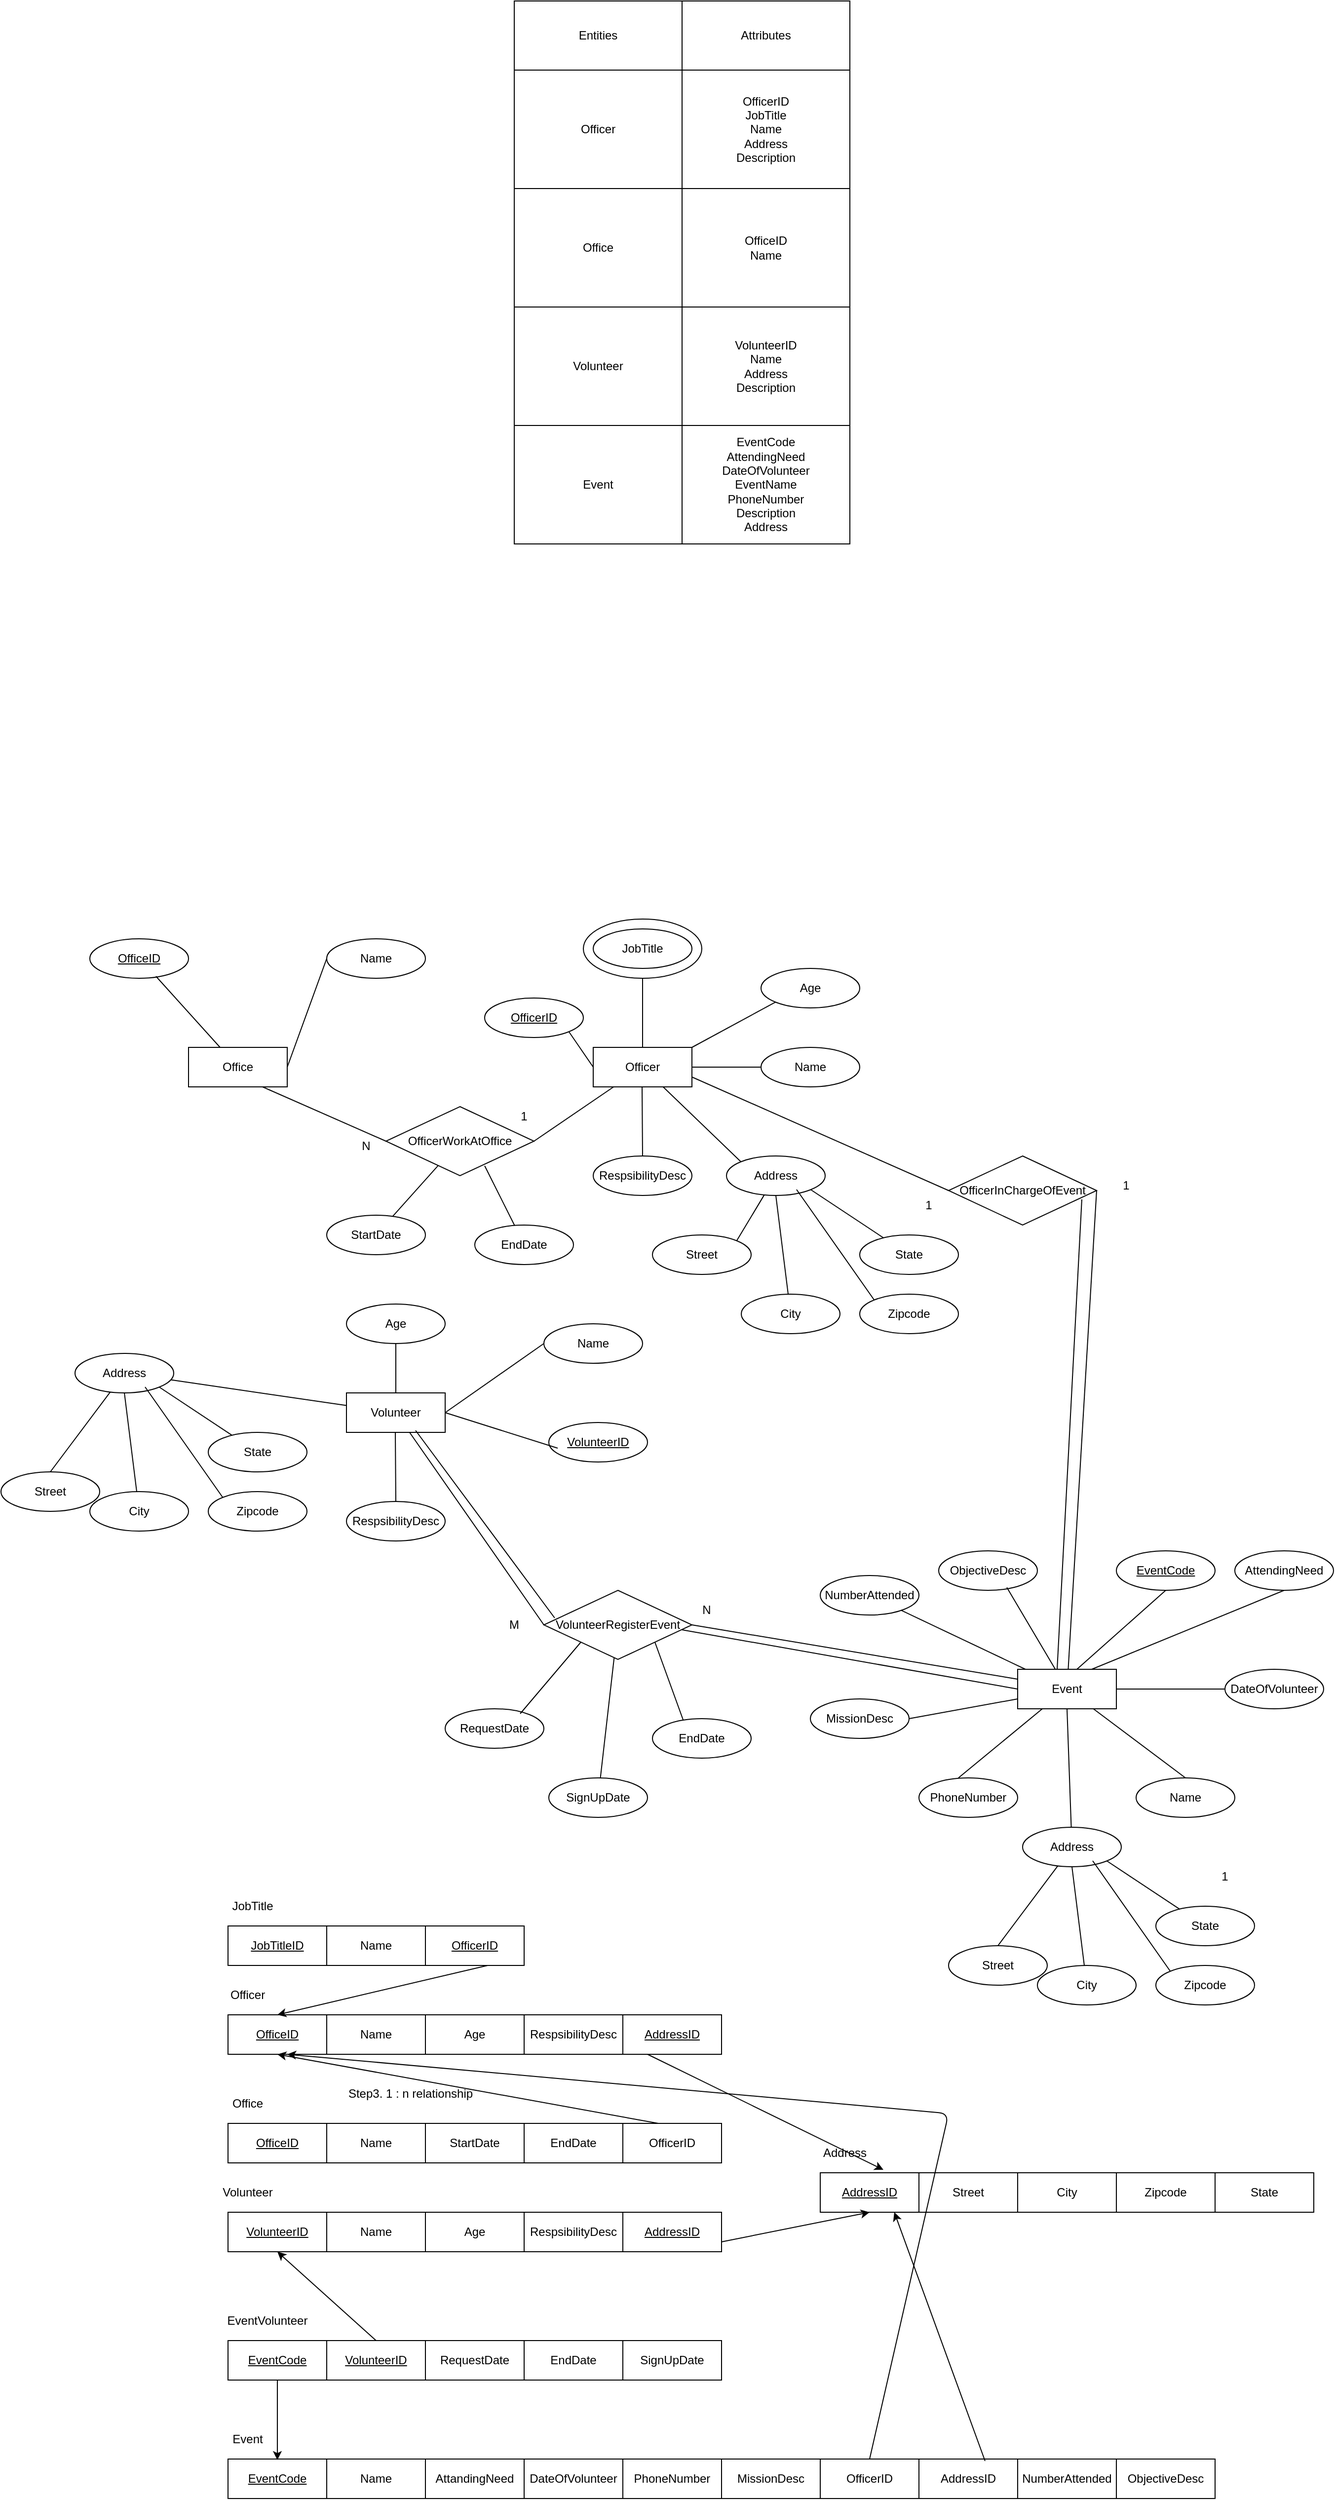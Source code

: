 <mxfile version="14.7.3" type="device"><diagram id="R2lEEEUBdFMjLlhIrx00" name="Page-1"><mxGraphModel dx="2272" dy="1862" grid="1" gridSize="10" guides="1" tooltips="1" connect="1" arrows="1" fold="1" page="1" pageScale="1" pageWidth="850" pageHeight="1100" math="0" shadow="0" extFonts="Permanent Marker^https://fonts.googleapis.com/css?family=Permanent+Marker"><root><mxCell id="0"/><mxCell id="1" parent="0"/><mxCell id="OsG_xHNchag8uxVpnhlV-4" value="Officer" style="whiteSpace=wrap;html=1;align=center;" vertex="1" parent="1"><mxGeometry x="290" y="290" width="100" height="40" as="geometry"/></mxCell><mxCell id="OsG_xHNchag8uxVpnhlV-6" value="JobTitle" style="ellipse;whiteSpace=wrap;html=1;align=center;" vertex="1" parent="1"><mxGeometry x="290" y="170" width="100" height="40" as="geometry"/></mxCell><mxCell id="OsG_xHNchag8uxVpnhlV-7" value="" style="ellipse;whiteSpace=wrap;html=1;align=center;fillColor=none;" vertex="1" parent="1"><mxGeometry x="280" y="160" width="120" height="60" as="geometry"/></mxCell><mxCell id="OsG_xHNchag8uxVpnhlV-9" value="" style="endArrow=none;html=1;rounded=0;exitX=0.5;exitY=0;exitDx=0;exitDy=0;" edge="1" parent="1" source="OsG_xHNchag8uxVpnhlV-4"><mxGeometry relative="1" as="geometry"><mxPoint x="230" y="260" as="sourcePoint"/><mxPoint x="340" y="220" as="targetPoint"/></mxGeometry></mxCell><mxCell id="OsG_xHNchag8uxVpnhlV-10" value="OfficerID" style="ellipse;whiteSpace=wrap;html=1;align=center;fontStyle=4;fillColor=none;" vertex="1" parent="1"><mxGeometry x="180" y="240" width="100" height="40" as="geometry"/></mxCell><mxCell id="OsG_xHNchag8uxVpnhlV-11" value="Name" style="ellipse;whiteSpace=wrap;html=1;align=center;fillColor=none;" vertex="1" parent="1"><mxGeometry x="460" y="290" width="100" height="40" as="geometry"/></mxCell><mxCell id="OsG_xHNchag8uxVpnhlV-12" value="Address" style="ellipse;whiteSpace=wrap;html=1;align=center;fillColor=none;" vertex="1" parent="1"><mxGeometry x="425" y="400" width="100" height="40" as="geometry"/></mxCell><mxCell id="OsG_xHNchag8uxVpnhlV-13" value="RespsibilityDesc" style="ellipse;whiteSpace=wrap;html=1;align=center;fillColor=none;" vertex="1" parent="1"><mxGeometry x="290" y="400" width="100" height="40" as="geometry"/></mxCell><mxCell id="OsG_xHNchag8uxVpnhlV-14" value="" style="endArrow=none;html=1;rounded=0;exitX=0.5;exitY=0;exitDx=0;exitDy=0;" edge="1" parent="1" source="OsG_xHNchag8uxVpnhlV-13"><mxGeometry relative="1" as="geometry"><mxPoint x="330" y="400" as="sourcePoint"/><mxPoint x="339.5" y="330" as="targetPoint"/></mxGeometry></mxCell><mxCell id="OsG_xHNchag8uxVpnhlV-16" value="" style="endArrow=none;html=1;rounded=0;exitX=0;exitY=0;exitDx=0;exitDy=0;" edge="1" parent="1" source="OsG_xHNchag8uxVpnhlV-12" target="OsG_xHNchag8uxVpnhlV-4"><mxGeometry relative="1" as="geometry"><mxPoint x="350" y="410" as="sourcePoint"/><mxPoint x="349.5" y="340" as="targetPoint"/></mxGeometry></mxCell><mxCell id="OsG_xHNchag8uxVpnhlV-17" value="" style="endArrow=none;html=1;rounded=0;entryX=1;entryY=0.5;entryDx=0;entryDy=0;exitX=0;exitY=0.5;exitDx=0;exitDy=0;" edge="1" parent="1" source="OsG_xHNchag8uxVpnhlV-11" target="OsG_xHNchag8uxVpnhlV-4"><mxGeometry relative="1" as="geometry"><mxPoint x="420" y="320" as="sourcePoint"/><mxPoint x="390.002" y="310" as="targetPoint"/></mxGeometry></mxCell><mxCell id="OsG_xHNchag8uxVpnhlV-23" value="" style="endArrow=none;html=1;rounded=0;exitX=1;exitY=1;exitDx=0;exitDy=0;" edge="1" parent="1" source="OsG_xHNchag8uxVpnhlV-10"><mxGeometry relative="1" as="geometry"><mxPoint x="190" y="310" as="sourcePoint"/><mxPoint x="290" y="310" as="targetPoint"/></mxGeometry></mxCell><mxCell id="OsG_xHNchag8uxVpnhlV-24" value="Office" style="whiteSpace=wrap;html=1;align=center;" vertex="1" parent="1"><mxGeometry x="-120" y="290" width="100" height="40" as="geometry"/></mxCell><mxCell id="OsG_xHNchag8uxVpnhlV-28" value="OfficeID" style="ellipse;whiteSpace=wrap;html=1;align=center;fontStyle=4;fillColor=none;" vertex="1" parent="1"><mxGeometry x="-220" y="180" width="100" height="40" as="geometry"/></mxCell><mxCell id="OsG_xHNchag8uxVpnhlV-29" value="Name" style="ellipse;whiteSpace=wrap;html=1;align=center;fillColor=none;" vertex="1" parent="1"><mxGeometry x="20" y="180" width="100" height="40" as="geometry"/></mxCell><mxCell id="OsG_xHNchag8uxVpnhlV-34" value="" style="endArrow=none;html=1;rounded=0;entryX=1;entryY=0.5;entryDx=0;entryDy=0;exitX=0;exitY=0.5;exitDx=0;exitDy=0;" edge="1" parent="1" source="OsG_xHNchag8uxVpnhlV-29" target="OsG_xHNchag8uxVpnhlV-24"><mxGeometry relative="1" as="geometry"><mxPoint x="10" y="250" as="sourcePoint"/><mxPoint x="-19.998" y="240" as="targetPoint"/></mxGeometry></mxCell><mxCell id="OsG_xHNchag8uxVpnhlV-35" value="" style="endArrow=none;html=1;rounded=0;exitX=0.67;exitY=0.95;exitDx=0;exitDy=0;exitPerimeter=0;" edge="1" parent="1" source="OsG_xHNchag8uxVpnhlV-28" target="OsG_xHNchag8uxVpnhlV-24"><mxGeometry relative="1" as="geometry"><mxPoint x="-220" y="240" as="sourcePoint"/><mxPoint x="-120" y="240" as="targetPoint"/></mxGeometry></mxCell><mxCell id="OsG_xHNchag8uxVpnhlV-36" value="Volunteer" style="whiteSpace=wrap;html=1;align=center;" vertex="1" parent="1"><mxGeometry x="40" y="640" width="100" height="40" as="geometry"/></mxCell><mxCell id="OsG_xHNchag8uxVpnhlV-40" value="VolunteerID" style="ellipse;whiteSpace=wrap;html=1;align=center;fontStyle=4;fillColor=none;" vertex="1" parent="1"><mxGeometry x="245" y="670" width="100" height="40" as="geometry"/></mxCell><mxCell id="OsG_xHNchag8uxVpnhlV-41" value="Name" style="ellipse;whiteSpace=wrap;html=1;align=center;fillColor=none;" vertex="1" parent="1"><mxGeometry x="240" y="570" width="100" height="40" as="geometry"/></mxCell><mxCell id="OsG_xHNchag8uxVpnhlV-43" value="RespsibilityDesc" style="ellipse;whiteSpace=wrap;html=1;align=center;fillColor=none;" vertex="1" parent="1"><mxGeometry x="40" y="750" width="100" height="40" as="geometry"/></mxCell><mxCell id="OsG_xHNchag8uxVpnhlV-44" value="" style="endArrow=none;html=1;rounded=0;exitX=0.5;exitY=0;exitDx=0;exitDy=0;" edge="1" parent="1" source="OsG_xHNchag8uxVpnhlV-43"><mxGeometry relative="1" as="geometry"><mxPoint x="80" y="750" as="sourcePoint"/><mxPoint x="89.5" y="680" as="targetPoint"/></mxGeometry></mxCell><mxCell id="OsG_xHNchag8uxVpnhlV-45" value="" style="endArrow=none;html=1;rounded=0;" edge="1" parent="1" source="OsG_xHNchag8uxVpnhlV-226" target="OsG_xHNchag8uxVpnhlV-36"><mxGeometry relative="1" as="geometry"><mxPoint x="204.645" y="735.858" as="sourcePoint"/><mxPoint x="99.5" y="690" as="targetPoint"/></mxGeometry></mxCell><mxCell id="OsG_xHNchag8uxVpnhlV-46" value="" style="endArrow=none;html=1;rounded=0;entryX=1;entryY=0.5;entryDx=0;entryDy=0;exitX=0;exitY=0.5;exitDx=0;exitDy=0;" edge="1" parent="1" source="OsG_xHNchag8uxVpnhlV-41" target="OsG_xHNchag8uxVpnhlV-36"><mxGeometry relative="1" as="geometry"><mxPoint x="170" y="670" as="sourcePoint"/><mxPoint x="140.002" y="660" as="targetPoint"/></mxGeometry></mxCell><mxCell id="OsG_xHNchag8uxVpnhlV-47" value="" style="endArrow=none;html=1;rounded=0;exitX=0.09;exitY=0.65;exitDx=0;exitDy=0;exitPerimeter=0;entryX=1;entryY=0.5;entryDx=0;entryDy=0;" edge="1" parent="1" source="OsG_xHNchag8uxVpnhlV-40" target="OsG_xHNchag8uxVpnhlV-36"><mxGeometry relative="1" as="geometry"><mxPoint x="-60" y="660" as="sourcePoint"/><mxPoint x="40" y="660" as="targetPoint"/></mxGeometry></mxCell><mxCell id="OsG_xHNchag8uxVpnhlV-48" value="Event" style="whiteSpace=wrap;html=1;align=center;" vertex="1" parent="1"><mxGeometry x="720" y="920" width="100" height="40" as="geometry"/></mxCell><mxCell id="OsG_xHNchag8uxVpnhlV-49" value="EventCode" style="ellipse;whiteSpace=wrap;html=1;align=center;fontStyle=4;fillColor=none;" vertex="1" parent="1"><mxGeometry x="820" y="800" width="100" height="40" as="geometry"/></mxCell><mxCell id="OsG_xHNchag8uxVpnhlV-52" value="MissionDesc" style="ellipse;whiteSpace=wrap;html=1;align=center;fillColor=none;" vertex="1" parent="1"><mxGeometry x="510" y="950" width="100" height="40" as="geometry"/></mxCell><mxCell id="OsG_xHNchag8uxVpnhlV-57" value="Name" style="ellipse;whiteSpace=wrap;html=1;align=center;fillColor=none;" vertex="1" parent="1"><mxGeometry x="840" y="1030" width="100" height="40" as="geometry"/></mxCell><mxCell id="OsG_xHNchag8uxVpnhlV-58" value="DateOfVolunteer" style="ellipse;whiteSpace=wrap;html=1;align=center;fillColor=none;" vertex="1" parent="1"><mxGeometry x="930" y="920" width="100" height="40" as="geometry"/></mxCell><mxCell id="OsG_xHNchag8uxVpnhlV-59" value="AttendingNeed" style="ellipse;whiteSpace=wrap;html=1;align=center;fillColor=none;" vertex="1" parent="1"><mxGeometry x="940" y="800" width="100" height="40" as="geometry"/></mxCell><mxCell id="OsG_xHNchag8uxVpnhlV-60" value="PhoneNumber" style="ellipse;whiteSpace=wrap;html=1;align=center;fillColor=none;" vertex="1" parent="1"><mxGeometry x="620" y="1030" width="100" height="40" as="geometry"/></mxCell><mxCell id="OsG_xHNchag8uxVpnhlV-63" value="" style="endArrow=none;html=1;rounded=0;exitX=1;exitY=0.5;exitDx=0;exitDy=0;" edge="1" parent="1" source="OsG_xHNchag8uxVpnhlV-52"><mxGeometry relative="1" as="geometry"><mxPoint x="630" y="940" as="sourcePoint"/><mxPoint x="720" y="950" as="targetPoint"/></mxGeometry></mxCell><mxCell id="OsG_xHNchag8uxVpnhlV-65" value="" style="endArrow=none;html=1;rounded=0;" edge="1" parent="1"><mxGeometry relative="1" as="geometry"><mxPoint x="820" y="940" as="sourcePoint"/><mxPoint x="930" y="940" as="targetPoint"/></mxGeometry></mxCell><mxCell id="OsG_xHNchag8uxVpnhlV-66" value="" style="endArrow=none;html=1;rounded=0;entryX=0.25;entryY=1;entryDx=0;entryDy=0;exitX=0.4;exitY=0;exitDx=0;exitDy=0;exitPerimeter=0;" edge="1" parent="1" source="OsG_xHNchag8uxVpnhlV-60" target="OsG_xHNchag8uxVpnhlV-48"><mxGeometry relative="1" as="geometry"><mxPoint x="600" y="979" as="sourcePoint"/><mxPoint x="720" y="979" as="targetPoint"/></mxGeometry></mxCell><mxCell id="OsG_xHNchag8uxVpnhlV-67" value="" style="endArrow=none;html=1;rounded=0;entryX=0.5;entryY=0;entryDx=0;entryDy=0;" edge="1" parent="1" source="OsG_xHNchag8uxVpnhlV-48" target="OsG_xHNchag8uxVpnhlV-57"><mxGeometry relative="1" as="geometry"><mxPoint x="730" y="990" as="sourcePoint"/><mxPoint x="880" y="1040" as="targetPoint"/></mxGeometry></mxCell><mxCell id="OsG_xHNchag8uxVpnhlV-68" value="" style="endArrow=none;html=1;rounded=0;entryX=0.5;entryY=1;entryDx=0;entryDy=0;exitX=0.75;exitY=0;exitDx=0;exitDy=0;" edge="1" parent="1" source="OsG_xHNchag8uxVpnhlV-48" target="OsG_xHNchag8uxVpnhlV-59"><mxGeometry relative="1" as="geometry"><mxPoint x="780" y="880" as="sourcePoint"/><mxPoint x="900" y="880" as="targetPoint"/></mxGeometry></mxCell><mxCell id="OsG_xHNchag8uxVpnhlV-69" value="" style="endArrow=none;html=1;rounded=0;entryX=0.5;entryY=1;entryDx=0;entryDy=0;" edge="1" parent="1" target="OsG_xHNchag8uxVpnhlV-49"><mxGeometry relative="1" as="geometry"><mxPoint x="780" y="920" as="sourcePoint"/><mxPoint x="735" y="850" as="targetPoint"/></mxGeometry></mxCell><mxCell id="OsG_xHNchag8uxVpnhlV-105" value="Event" style="rounded=0;whiteSpace=wrap;html=1;fillColor=none;" vertex="1" parent="1"><mxGeometry x="210" y="-340" width="170" height="120" as="geometry"/></mxCell><mxCell id="OsG_xHNchag8uxVpnhlV-106" value="EventCode&lt;br&gt;AttendingNeed&lt;br&gt;DateOfVolunteer&lt;br&gt;EventName&lt;br&gt;PhoneNumber&lt;br&gt;Description&lt;br&gt;Address" style="rounded=0;whiteSpace=wrap;html=1;fillColor=none;" vertex="1" parent="1"><mxGeometry x="380" y="-340" width="170" height="120" as="geometry"/></mxCell><mxCell id="OsG_xHNchag8uxVpnhlV-107" value="Volunteer" style="rounded=0;whiteSpace=wrap;html=1;fillColor=none;" vertex="1" parent="1"><mxGeometry x="210" y="-460" width="170" height="120" as="geometry"/></mxCell><mxCell id="OsG_xHNchag8uxVpnhlV-108" value="VolunteerID&lt;br&gt;Name&lt;br&gt;Address&lt;br&gt;Description" style="rounded=0;whiteSpace=wrap;html=1;fillColor=none;" vertex="1" parent="1"><mxGeometry x="380" y="-460" width="170" height="120" as="geometry"/></mxCell><mxCell id="OsG_xHNchag8uxVpnhlV-109" value="Office" style="rounded=0;whiteSpace=wrap;html=1;fillColor=none;" vertex="1" parent="1"><mxGeometry x="210" y="-580" width="170" height="120" as="geometry"/></mxCell><mxCell id="OsG_xHNchag8uxVpnhlV-110" value="OfficeID&lt;br&gt;Name" style="rounded=0;whiteSpace=wrap;html=1;fillColor=none;" vertex="1" parent="1"><mxGeometry x="380" y="-580" width="170" height="120" as="geometry"/></mxCell><mxCell id="OsG_xHNchag8uxVpnhlV-111" value="Officer" style="rounded=0;whiteSpace=wrap;html=1;fillColor=none;" vertex="1" parent="1"><mxGeometry x="210" y="-700" width="170" height="120" as="geometry"/></mxCell><mxCell id="OsG_xHNchag8uxVpnhlV-112" value="OfficerID&lt;br&gt;JobTitle&lt;br&gt;Name&lt;br&gt;Address&lt;br&gt;Description" style="rounded=0;whiteSpace=wrap;html=1;fillColor=none;" vertex="1" parent="1"><mxGeometry x="380" y="-700" width="170" height="120" as="geometry"/></mxCell><mxCell id="OsG_xHNchag8uxVpnhlV-113" value="Entities" style="rounded=0;whiteSpace=wrap;html=1;fillColor=none;" vertex="1" parent="1"><mxGeometry x="210" y="-770" width="170" height="70" as="geometry"/></mxCell><mxCell id="OsG_xHNchag8uxVpnhlV-114" value="Attributes" style="rounded=0;whiteSpace=wrap;html=1;fillColor=none;" vertex="1" parent="1"><mxGeometry x="380" y="-770" width="170" height="70" as="geometry"/></mxCell><mxCell id="OsG_xHNchag8uxVpnhlV-116" value="OfficerWorkAtOffice" style="shape=rhombus;perimeter=rhombusPerimeter;whiteSpace=wrap;html=1;align=center;fillColor=none;" vertex="1" parent="1"><mxGeometry x="80" y="350" width="150" height="70" as="geometry"/></mxCell><mxCell id="OsG_xHNchag8uxVpnhlV-117" value="VolunteerRegisterEvent" style="shape=rhombus;perimeter=rhombusPerimeter;whiteSpace=wrap;html=1;align=center;fillColor=none;" vertex="1" parent="1"><mxGeometry x="240" y="840" width="150" height="70" as="geometry"/></mxCell><mxCell id="OsG_xHNchag8uxVpnhlV-118" value="OfficerInChargeOfEvent" style="shape=rhombus;perimeter=rhombusPerimeter;whiteSpace=wrap;html=1;align=center;fillColor=none;" vertex="1" parent="1"><mxGeometry x="650" y="400" width="150" height="70" as="geometry"/></mxCell><mxCell id="OsG_xHNchag8uxVpnhlV-120" value="" style="endArrow=none;html=1;entryX=1;entryY=0.75;entryDx=0;entryDy=0;exitX=0;exitY=0.5;exitDx=0;exitDy=0;" edge="1" parent="1" source="OsG_xHNchag8uxVpnhlV-118" target="OsG_xHNchag8uxVpnhlV-4"><mxGeometry width="50" height="50" relative="1" as="geometry"><mxPoint x="660" y="480" as="sourcePoint"/><mxPoint x="710" y="430" as="targetPoint"/></mxGeometry></mxCell><mxCell id="OsG_xHNchag8uxVpnhlV-121" value="" style="endArrow=none;html=1;entryX=1;entryY=0.5;entryDx=0;entryDy=0;" edge="1" parent="1" source="OsG_xHNchag8uxVpnhlV-48" target="OsG_xHNchag8uxVpnhlV-118"><mxGeometry width="50" height="50" relative="1" as="geometry"><mxPoint x="740" y="780" as="sourcePoint"/><mxPoint x="790" y="730" as="targetPoint"/></mxGeometry></mxCell><mxCell id="OsG_xHNchag8uxVpnhlV-122" value="1" style="text;html=1;strokeColor=none;fillColor=none;align=center;verticalAlign=middle;whiteSpace=wrap;rounded=0;" vertex="1" parent="1"><mxGeometry x="610" y="440" width="40" height="20" as="geometry"/></mxCell><mxCell id="OsG_xHNchag8uxVpnhlV-123" value="1" style="text;html=1;strokeColor=none;fillColor=none;align=center;verticalAlign=middle;whiteSpace=wrap;rounded=0;" vertex="1" parent="1"><mxGeometry x="810" y="420" width="40" height="20" as="geometry"/></mxCell><mxCell id="OsG_xHNchag8uxVpnhlV-124" value="" style="endArrow=none;html=1;exitX=0;exitY=0.5;exitDx=0;exitDy=0;" edge="1" parent="1" source="OsG_xHNchag8uxVpnhlV-117" target="OsG_xHNchag8uxVpnhlV-36"><mxGeometry width="50" height="50" relative="1" as="geometry"><mxPoint x="220" y="860" as="sourcePoint"/><mxPoint x="90" y="780" as="targetPoint"/></mxGeometry></mxCell><mxCell id="OsG_xHNchag8uxVpnhlV-125" value="" style="endArrow=none;html=1;entryX=0;entryY=0.25;entryDx=0;entryDy=0;exitX=1;exitY=0.5;exitDx=0;exitDy=0;" edge="1" parent="1" source="OsG_xHNchag8uxVpnhlV-117" target="OsG_xHNchag8uxVpnhlV-48"><mxGeometry width="50" height="50" relative="1" as="geometry"><mxPoint x="280" y="980" as="sourcePoint"/><mxPoint x="330" y="930" as="targetPoint"/></mxGeometry></mxCell><mxCell id="OsG_xHNchag8uxVpnhlV-126" value="" style="endArrow=none;html=1;entryX=0.9;entryY=0.629;entryDx=0;entryDy=0;entryPerimeter=0;" edge="1" parent="1" target="OsG_xHNchag8uxVpnhlV-118"><mxGeometry width="50" height="50" relative="1" as="geometry"><mxPoint x="760" y="920" as="sourcePoint"/><mxPoint x="820" y="620" as="targetPoint"/></mxGeometry></mxCell><mxCell id="OsG_xHNchag8uxVpnhlV-129" value="" style="endArrow=none;html=1;exitX=0.073;exitY=0.4;exitDx=0;exitDy=0;exitPerimeter=0;" edge="1" parent="1" source="OsG_xHNchag8uxVpnhlV-117"><mxGeometry width="50" height="50" relative="1" as="geometry"><mxPoint x="250" y="860" as="sourcePoint"/><mxPoint x="110" y="678" as="targetPoint"/></mxGeometry></mxCell><mxCell id="OsG_xHNchag8uxVpnhlV-130" value="" style="endArrow=none;html=1;exitX=1;exitY=0.5;exitDx=0;exitDy=0;entryX=0;entryY=0.5;entryDx=0;entryDy=0;" edge="1" parent="1" target="OsG_xHNchag8uxVpnhlV-48"><mxGeometry width="50" height="50" relative="1" as="geometry"><mxPoint x="380" y="880" as="sourcePoint"/><mxPoint x="710" y="920" as="targetPoint"/></mxGeometry></mxCell><mxCell id="OsG_xHNchag8uxVpnhlV-131" value="M" style="text;html=1;strokeColor=none;fillColor=none;align=center;verticalAlign=middle;whiteSpace=wrap;rounded=0;" vertex="1" parent="1"><mxGeometry x="190" y="865" width="40" height="20" as="geometry"/></mxCell><mxCell id="OsG_xHNchag8uxVpnhlV-132" value="N" style="text;html=1;strokeColor=none;fillColor=none;align=center;verticalAlign=middle;whiteSpace=wrap;rounded=0;" vertex="1" parent="1"><mxGeometry x="385" y="850" width="40" height="20" as="geometry"/></mxCell><mxCell id="OsG_xHNchag8uxVpnhlV-133" value="" style="endArrow=none;html=1;exitX=1;exitY=0.5;exitDx=0;exitDy=0;" edge="1" parent="1" source="OsG_xHNchag8uxVpnhlV-116" target="OsG_xHNchag8uxVpnhlV-4"><mxGeometry width="50" height="50" relative="1" as="geometry"><mxPoint x="190" y="400" as="sourcePoint"/><mxPoint x="240" y="350" as="targetPoint"/></mxGeometry></mxCell><mxCell id="OsG_xHNchag8uxVpnhlV-134" value="" style="endArrow=none;html=1;exitX=0.75;exitY=1;exitDx=0;exitDy=0;" edge="1" parent="1" source="OsG_xHNchag8uxVpnhlV-24"><mxGeometry width="50" height="50" relative="1" as="geometry"><mxPoint x="330" y="560" as="sourcePoint"/><mxPoint x="80" y="385" as="targetPoint"/></mxGeometry></mxCell><mxCell id="OsG_xHNchag8uxVpnhlV-135" value="1" style="text;html=1;strokeColor=none;fillColor=none;align=center;verticalAlign=middle;whiteSpace=wrap;rounded=0;" vertex="1" parent="1"><mxGeometry x="200" y="350" width="40" height="20" as="geometry"/></mxCell><mxCell id="OsG_xHNchag8uxVpnhlV-136" value="N" style="text;html=1;strokeColor=none;fillColor=none;align=center;verticalAlign=middle;whiteSpace=wrap;rounded=0;" vertex="1" parent="1"><mxGeometry x="40" y="380" width="40" height="20" as="geometry"/></mxCell><mxCell id="OsG_xHNchag8uxVpnhlV-138" value="RequestDate" style="ellipse;whiteSpace=wrap;html=1;align=center;fillColor=none;" vertex="1" parent="1"><mxGeometry x="140" y="960" width="100" height="40" as="geometry"/></mxCell><mxCell id="OsG_xHNchag8uxVpnhlV-139" value="EndDate" style="ellipse;whiteSpace=wrap;html=1;align=center;fillColor=none;" vertex="1" parent="1"><mxGeometry x="350" y="970" width="100" height="40" as="geometry"/></mxCell><mxCell id="OsG_xHNchag8uxVpnhlV-140" value="" style="endArrow=none;html=1;exitX=0.76;exitY=0.125;exitDx=0;exitDy=0;exitPerimeter=0;entryX=0;entryY=1;entryDx=0;entryDy=0;" edge="1" parent="1" source="OsG_xHNchag8uxVpnhlV-138" target="OsG_xHNchag8uxVpnhlV-117"><mxGeometry width="50" height="50" relative="1" as="geometry"><mxPoint x="220" y="950" as="sourcePoint"/><mxPoint x="270" y="900" as="targetPoint"/></mxGeometry></mxCell><mxCell id="OsG_xHNchag8uxVpnhlV-141" value="" style="endArrow=none;html=1;entryX=1;entryY=1;entryDx=0;entryDy=0;exitX=0.31;exitY=0.025;exitDx=0;exitDy=0;exitPerimeter=0;" edge="1" parent="1" source="OsG_xHNchag8uxVpnhlV-139" target="OsG_xHNchag8uxVpnhlV-117"><mxGeometry width="50" height="50" relative="1" as="geometry"><mxPoint x="320" y="970" as="sourcePoint"/><mxPoint x="287.5" y="902.5" as="targetPoint"/></mxGeometry></mxCell><mxCell id="OsG_xHNchag8uxVpnhlV-146" value="StartDate" style="ellipse;whiteSpace=wrap;html=1;align=center;fillColor=none;" vertex="1" parent="1"><mxGeometry x="20" y="460" width="100" height="40" as="geometry"/></mxCell><mxCell id="OsG_xHNchag8uxVpnhlV-147" value="EndDate" style="ellipse;whiteSpace=wrap;html=1;align=center;fillColor=none;" vertex="1" parent="1"><mxGeometry x="170" y="470" width="100" height="40" as="geometry"/></mxCell><mxCell id="OsG_xHNchag8uxVpnhlV-148" value="" style="endArrow=none;html=1;" edge="1" parent="1" source="OsG_xHNchag8uxVpnhlV-146" target="OsG_xHNchag8uxVpnhlV-116"><mxGeometry width="50" height="50" relative="1" as="geometry"><mxPoint x="-10" y="480" as="sourcePoint"/><mxPoint x="40" y="430" as="targetPoint"/></mxGeometry></mxCell><mxCell id="OsG_xHNchag8uxVpnhlV-149" value="" style="endArrow=none;html=1;entryX=0.667;entryY=0.857;entryDx=0;entryDy=0;entryPerimeter=0;" edge="1" parent="1" source="OsG_xHNchag8uxVpnhlV-147" target="OsG_xHNchag8uxVpnhlV-116"><mxGeometry width="50" height="50" relative="1" as="geometry"><mxPoint x="63.277" y="472.3" as="sourcePoint"/><mxPoint x="136.467" y="416.685" as="targetPoint"/></mxGeometry></mxCell><mxCell id="OsG_xHNchag8uxVpnhlV-157" value="&lt;u&gt;OfficeID&lt;/u&gt;" style="whiteSpace=wrap;html=1;align=center;fillColor=none;" vertex="1" parent="1"><mxGeometry x="-80" y="1380" width="100" height="40" as="geometry"/></mxCell><mxCell id="OsG_xHNchag8uxVpnhlV-158" value="Office" style="text;html=1;strokeColor=none;fillColor=none;align=center;verticalAlign=middle;whiteSpace=wrap;rounded=0;" vertex="1" parent="1"><mxGeometry x="-80" y="1350" width="40" height="20" as="geometry"/></mxCell><mxCell id="OsG_xHNchag8uxVpnhlV-159" value="Name" style="whiteSpace=wrap;html=1;align=center;fillColor=none;" vertex="1" parent="1"><mxGeometry x="20" y="1380" width="100" height="40" as="geometry"/></mxCell><mxCell id="OsG_xHNchag8uxVpnhlV-160" value="OfficerID" style="whiteSpace=wrap;html=1;align=center;fillColor=none;" vertex="1" parent="1"><mxGeometry x="320" y="1380" width="100" height="40" as="geometry"/></mxCell><mxCell id="OsG_xHNchag8uxVpnhlV-163" value="StartDate" style="whiteSpace=wrap;html=1;align=center;fillColor=none;" vertex="1" parent="1"><mxGeometry x="120" y="1380" width="100" height="40" as="geometry"/></mxCell><mxCell id="OsG_xHNchag8uxVpnhlV-164" value="EndDate" style="whiteSpace=wrap;html=1;align=center;fillColor=none;" vertex="1" parent="1"><mxGeometry x="220" y="1380" width="100" height="40" as="geometry"/></mxCell><mxCell id="OsG_xHNchag8uxVpnhlV-165" value="&lt;u&gt;OfficeID&lt;/u&gt;" style="whiteSpace=wrap;html=1;align=center;fillColor=none;" vertex="1" parent="1"><mxGeometry x="-80" y="1270" width="100" height="40" as="geometry"/></mxCell><mxCell id="OsG_xHNchag8uxVpnhlV-166" value="Officer" style="text;html=1;strokeColor=none;fillColor=none;align=center;verticalAlign=middle;whiteSpace=wrap;rounded=0;" vertex="1" parent="1"><mxGeometry x="-80" y="1240" width="40" height="20" as="geometry"/></mxCell><mxCell id="OsG_xHNchag8uxVpnhlV-167" value="Name" style="whiteSpace=wrap;html=1;align=center;fillColor=none;" vertex="1" parent="1"><mxGeometry x="20" y="1270" width="100" height="40" as="geometry"/></mxCell><mxCell id="OsG_xHNchag8uxVpnhlV-169" value="Age" style="whiteSpace=wrap;html=1;align=center;fillColor=none;" vertex="1" parent="1"><mxGeometry x="120" y="1270" width="100" height="40" as="geometry"/></mxCell><mxCell id="OsG_xHNchag8uxVpnhlV-173" value="" style="endArrow=classic;html=1;exitX=0.36;exitY=0;exitDx=0;exitDy=0;exitPerimeter=0;entryX=0.5;entryY=1;entryDx=0;entryDy=0;" edge="1" parent="1" source="OsG_xHNchag8uxVpnhlV-160" target="OsG_xHNchag8uxVpnhlV-165"><mxGeometry width="50" height="50" relative="1" as="geometry"><mxPoint x="70" y="1240" as="sourcePoint"/><mxPoint x="-20" y="1290" as="targetPoint"/></mxGeometry></mxCell><mxCell id="OsG_xHNchag8uxVpnhlV-174" value="&lt;u&gt;EventCode&lt;/u&gt;" style="whiteSpace=wrap;html=1;align=center;fillColor=none;" vertex="1" parent="1"><mxGeometry x="-80" y="1600" width="100" height="40" as="geometry"/></mxCell><mxCell id="OsG_xHNchag8uxVpnhlV-175" value="EventVolunteer" style="text;html=1;strokeColor=none;fillColor=none;align=center;verticalAlign=middle;whiteSpace=wrap;rounded=0;" vertex="1" parent="1"><mxGeometry x="-80" y="1570" width="80" height="20" as="geometry"/></mxCell><mxCell id="OsG_xHNchag8uxVpnhlV-176" value="&lt;u&gt;VolunteerID&lt;/u&gt;" style="whiteSpace=wrap;html=1;align=center;fillColor=none;" vertex="1" parent="1"><mxGeometry x="20" y="1600" width="100" height="40" as="geometry"/></mxCell><mxCell id="OsG_xHNchag8uxVpnhlV-177" value="RequestDate" style="whiteSpace=wrap;html=1;align=center;fillColor=none;" vertex="1" parent="1"><mxGeometry x="120" y="1600" width="100" height="40" as="geometry"/></mxCell><mxCell id="OsG_xHNchag8uxVpnhlV-178" value="EndDate" style="whiteSpace=wrap;html=1;align=center;fillColor=none;" vertex="1" parent="1"><mxGeometry x="220" y="1600" width="100" height="40" as="geometry"/></mxCell><mxCell id="OsG_xHNchag8uxVpnhlV-182" value="" style="endArrow=classic;html=1;exitX=0.5;exitY=0;exitDx=0;exitDy=0;" edge="1" parent="1" source="OsG_xHNchag8uxVpnhlV-206"><mxGeometry width="50" height="50" relative="1" as="geometry"><mxPoint x="110" y="1520" as="sourcePoint"/><mxPoint x="-20" y="1310" as="targetPoint"/><Array as="points"><mxPoint x="650" y="1370"/></Array></mxGeometry></mxCell><mxCell id="OsG_xHNchag8uxVpnhlV-183" value="&lt;u&gt;VolunteerID&lt;/u&gt;" style="whiteSpace=wrap;html=1;align=center;fillColor=none;" vertex="1" parent="1"><mxGeometry x="-80" y="1470" width="100" height="40" as="geometry"/></mxCell><mxCell id="OsG_xHNchag8uxVpnhlV-184" value="Volunteer" style="text;html=1;strokeColor=none;fillColor=none;align=center;verticalAlign=middle;whiteSpace=wrap;rounded=0;" vertex="1" parent="1"><mxGeometry x="-80" y="1440" width="40" height="20" as="geometry"/></mxCell><mxCell id="OsG_xHNchag8uxVpnhlV-185" value="Name" style="whiteSpace=wrap;html=1;align=center;fillColor=none;" vertex="1" parent="1"><mxGeometry x="20" y="1470" width="100" height="40" as="geometry"/></mxCell><mxCell id="OsG_xHNchag8uxVpnhlV-189" value="RespsibilityDesc" style="whiteSpace=wrap;html=1;align=center;fillColor=none;" vertex="1" parent="1"><mxGeometry x="220" y="1470" width="100" height="40" as="geometry"/></mxCell><mxCell id="OsG_xHNchag8uxVpnhlV-193" value="Step3. 1 : n relationship" style="text;html=1;strokeColor=none;fillColor=none;align=center;verticalAlign=middle;whiteSpace=wrap;rounded=0;" vertex="1" parent="1"><mxGeometry x="20" y="1340" width="170" height="20" as="geometry"/></mxCell><mxCell id="OsG_xHNchag8uxVpnhlV-199" value="&lt;u&gt;EventCode&lt;/u&gt;" style="whiteSpace=wrap;html=1;align=center;fillColor=none;" vertex="1" parent="1"><mxGeometry x="-80" y="1720" width="100" height="40" as="geometry"/></mxCell><mxCell id="OsG_xHNchag8uxVpnhlV-200" value="Event" style="text;html=1;strokeColor=none;fillColor=none;align=center;verticalAlign=middle;whiteSpace=wrap;rounded=0;" vertex="1" parent="1"><mxGeometry x="-80" y="1690" width="40" height="20" as="geometry"/></mxCell><mxCell id="OsG_xHNchag8uxVpnhlV-201" value="Name" style="whiteSpace=wrap;html=1;align=center;fillColor=none;" vertex="1" parent="1"><mxGeometry x="20" y="1720" width="100" height="40" as="geometry"/></mxCell><mxCell id="OsG_xHNchag8uxVpnhlV-202" value="AttandingNeed" style="whiteSpace=wrap;html=1;align=center;fillColor=none;" vertex="1" parent="1"><mxGeometry x="120" y="1720" width="100" height="40" as="geometry"/></mxCell><mxCell id="OsG_xHNchag8uxVpnhlV-203" value="DateOfVolunteer" style="whiteSpace=wrap;html=1;align=center;fillColor=none;" vertex="1" parent="1"><mxGeometry x="220" y="1720" width="100" height="40" as="geometry"/></mxCell><mxCell id="OsG_xHNchag8uxVpnhlV-204" value="PhoneNumber" style="whiteSpace=wrap;html=1;align=center;fillColor=none;" vertex="1" parent="1"><mxGeometry x="320" y="1720" width="100" height="40" as="geometry"/></mxCell><mxCell id="OsG_xHNchag8uxVpnhlV-205" value="MissionDesc" style="whiteSpace=wrap;html=1;align=center;fillColor=none;" vertex="1" parent="1"><mxGeometry x="420" y="1720" width="100" height="40" as="geometry"/></mxCell><mxCell id="OsG_xHNchag8uxVpnhlV-206" value="OfficerID" style="whiteSpace=wrap;html=1;align=center;fillColor=none;" vertex="1" parent="1"><mxGeometry x="520" y="1720" width="100" height="40" as="geometry"/></mxCell><mxCell id="OsG_xHNchag8uxVpnhlV-211" value="" style="endArrow=classic;html=1;entryX=0.5;entryY=1;entryDx=0;entryDy=0;exitX=0.5;exitY=0;exitDx=0;exitDy=0;" edge="1" parent="1" source="OsG_xHNchag8uxVpnhlV-176" target="OsG_xHNchag8uxVpnhlV-183"><mxGeometry width="50" height="50" relative="1" as="geometry"><mxPoint x="-200" y="1590" as="sourcePoint"/><mxPoint x="-150" y="1540" as="targetPoint"/></mxGeometry></mxCell><mxCell id="OsG_xHNchag8uxVpnhlV-212" value="" style="endArrow=classic;html=1;entryX=0.5;entryY=0.025;entryDx=0;entryDy=0;entryPerimeter=0;exitX=0.5;exitY=1;exitDx=0;exitDy=0;" edge="1" parent="1" source="OsG_xHNchag8uxVpnhlV-174" target="OsG_xHNchag8uxVpnhlV-199"><mxGeometry width="50" height="50" relative="1" as="geometry"><mxPoint x="-210" y="1740" as="sourcePoint"/><mxPoint x="-160" y="1690" as="targetPoint"/></mxGeometry></mxCell><mxCell id="OsG_xHNchag8uxVpnhlV-213" value="&lt;u&gt;JobTitleID&lt;/u&gt;" style="whiteSpace=wrap;html=1;align=center;fillColor=none;" vertex="1" parent="1"><mxGeometry x="-80" y="1180" width="100" height="40" as="geometry"/></mxCell><mxCell id="OsG_xHNchag8uxVpnhlV-214" value="JobTitle" style="text;html=1;strokeColor=none;fillColor=none;align=center;verticalAlign=middle;whiteSpace=wrap;rounded=0;" vertex="1" parent="1"><mxGeometry x="-80" y="1150" width="50" height="20" as="geometry"/></mxCell><mxCell id="OsG_xHNchag8uxVpnhlV-215" value="Name" style="whiteSpace=wrap;html=1;align=center;fillColor=none;" vertex="1" parent="1"><mxGeometry x="20" y="1180" width="100" height="40" as="geometry"/></mxCell><mxCell id="OsG_xHNchag8uxVpnhlV-216" value="&lt;u&gt;OfficerID&lt;/u&gt;" style="whiteSpace=wrap;html=1;align=center;fillColor=none;" vertex="1" parent="1"><mxGeometry x="120" y="1180" width="100" height="40" as="geometry"/></mxCell><mxCell id="OsG_xHNchag8uxVpnhlV-217" value="" style="endArrow=classic;html=1;entryX=0.5;entryY=0;entryDx=0;entryDy=0;exitX=0.63;exitY=1;exitDx=0;exitDy=0;exitPerimeter=0;" edge="1" parent="1" source="OsG_xHNchag8uxVpnhlV-216" target="OsG_xHNchag8uxVpnhlV-165"><mxGeometry width="50" height="50" relative="1" as="geometry"><mxPoint x="-250" y="1360" as="sourcePoint"/><mxPoint x="-200" y="1310" as="targetPoint"/></mxGeometry></mxCell><mxCell id="OsG_xHNchag8uxVpnhlV-218" value="Street" style="ellipse;whiteSpace=wrap;html=1;align=center;fillColor=none;" vertex="1" parent="1"><mxGeometry x="350" y="480" width="100" height="40" as="geometry"/></mxCell><mxCell id="OsG_xHNchag8uxVpnhlV-219" value="City" style="ellipse;whiteSpace=wrap;html=1;align=center;fillColor=none;" vertex="1" parent="1"><mxGeometry x="440" y="540" width="100" height="40" as="geometry"/></mxCell><mxCell id="OsG_xHNchag8uxVpnhlV-220" value="Zipcode" style="ellipse;whiteSpace=wrap;html=1;align=center;fillColor=none;" vertex="1" parent="1"><mxGeometry x="560" y="540" width="100" height="40" as="geometry"/></mxCell><mxCell id="OsG_xHNchag8uxVpnhlV-221" value="State" style="ellipse;whiteSpace=wrap;html=1;align=center;fillColor=none;" vertex="1" parent="1"><mxGeometry x="560" y="480" width="100" height="40" as="geometry"/></mxCell><mxCell id="OsG_xHNchag8uxVpnhlV-222" value="" style="endArrow=none;html=1;exitX=1;exitY=0;exitDx=0;exitDy=0;" edge="1" parent="1" source="OsG_xHNchag8uxVpnhlV-218" target="OsG_xHNchag8uxVpnhlV-12"><mxGeometry width="50" height="50" relative="1" as="geometry"><mxPoint x="440" y="510" as="sourcePoint"/><mxPoint x="490" y="460" as="targetPoint"/></mxGeometry></mxCell><mxCell id="OsG_xHNchag8uxVpnhlV-223" value="" style="endArrow=none;html=1;entryX=0.5;entryY=1;entryDx=0;entryDy=0;" edge="1" parent="1" source="OsG_xHNchag8uxVpnhlV-219" target="OsG_xHNchag8uxVpnhlV-12"><mxGeometry width="50" height="50" relative="1" as="geometry"><mxPoint x="470" y="520" as="sourcePoint"/><mxPoint x="520" y="470" as="targetPoint"/></mxGeometry></mxCell><mxCell id="OsG_xHNchag8uxVpnhlV-224" value="" style="endArrow=none;html=1;exitX=0;exitY=0;exitDx=0;exitDy=0;entryX=0.71;entryY=0.85;entryDx=0;entryDy=0;entryPerimeter=0;" edge="1" parent="1" source="OsG_xHNchag8uxVpnhlV-220" target="OsG_xHNchag8uxVpnhlV-12"><mxGeometry width="50" height="50" relative="1" as="geometry"><mxPoint x="487" y="546" as="sourcePoint"/><mxPoint x="500" y="436" as="targetPoint"/></mxGeometry></mxCell><mxCell id="OsG_xHNchag8uxVpnhlV-225" value="" style="endArrow=none;html=1;entryX=1;entryY=1;entryDx=0;entryDy=0;" edge="1" parent="1" source="OsG_xHNchag8uxVpnhlV-221" target="OsG_xHNchag8uxVpnhlV-12"><mxGeometry width="50" height="50" relative="1" as="geometry"><mxPoint x="510" y="500" as="sourcePoint"/><mxPoint x="560" y="450" as="targetPoint"/></mxGeometry></mxCell><mxCell id="OsG_xHNchag8uxVpnhlV-226" value="Address" style="ellipse;whiteSpace=wrap;html=1;align=center;fillColor=none;" vertex="1" parent="1"><mxGeometry x="-235" y="600" width="100" height="40" as="geometry"/></mxCell><mxCell id="OsG_xHNchag8uxVpnhlV-228" value="Street" style="ellipse;whiteSpace=wrap;html=1;align=center;fillColor=none;" vertex="1" parent="1"><mxGeometry x="-310" y="720" width="100" height="40" as="geometry"/></mxCell><mxCell id="OsG_xHNchag8uxVpnhlV-229" value="City" style="ellipse;whiteSpace=wrap;html=1;align=center;fillColor=none;" vertex="1" parent="1"><mxGeometry x="-220" y="740" width="100" height="40" as="geometry"/></mxCell><mxCell id="OsG_xHNchag8uxVpnhlV-230" value="Zipcode" style="ellipse;whiteSpace=wrap;html=1;align=center;fillColor=none;" vertex="1" parent="1"><mxGeometry x="-100" y="740" width="100" height="40" as="geometry"/></mxCell><mxCell id="OsG_xHNchag8uxVpnhlV-231" value="State" style="ellipse;whiteSpace=wrap;html=1;align=center;fillColor=none;" vertex="1" parent="1"><mxGeometry x="-100" y="680" width="100" height="40" as="geometry"/></mxCell><mxCell id="OsG_xHNchag8uxVpnhlV-232" value="" style="endArrow=none;html=1;exitX=0.5;exitY=0;exitDx=0;exitDy=0;" edge="1" parent="1" source="OsG_xHNchag8uxVpnhlV-228" target="OsG_xHNchag8uxVpnhlV-226"><mxGeometry width="50" height="50" relative="1" as="geometry"><mxPoint x="-224.645" y="685.858" as="sourcePoint"/><mxPoint x="-170" y="660" as="targetPoint"/></mxGeometry></mxCell><mxCell id="OsG_xHNchag8uxVpnhlV-233" value="" style="endArrow=none;html=1;entryX=0.5;entryY=1;entryDx=0;entryDy=0;" edge="1" parent="1" source="OsG_xHNchag8uxVpnhlV-229" target="OsG_xHNchag8uxVpnhlV-226"><mxGeometry width="50" height="50" relative="1" as="geometry"><mxPoint x="-190" y="720" as="sourcePoint"/><mxPoint x="-140" y="670" as="targetPoint"/></mxGeometry></mxCell><mxCell id="OsG_xHNchag8uxVpnhlV-234" value="" style="endArrow=none;html=1;exitX=0;exitY=0;exitDx=0;exitDy=0;entryX=0.71;entryY=0.85;entryDx=0;entryDy=0;entryPerimeter=0;" edge="1" parent="1" source="OsG_xHNchag8uxVpnhlV-230" target="OsG_xHNchag8uxVpnhlV-226"><mxGeometry width="50" height="50" relative="1" as="geometry"><mxPoint x="-173" y="746" as="sourcePoint"/><mxPoint x="-160" y="636" as="targetPoint"/></mxGeometry></mxCell><mxCell id="OsG_xHNchag8uxVpnhlV-235" value="" style="endArrow=none;html=1;entryX=1;entryY=1;entryDx=0;entryDy=0;" edge="1" parent="1" source="OsG_xHNchag8uxVpnhlV-231" target="OsG_xHNchag8uxVpnhlV-226"><mxGeometry width="50" height="50" relative="1" as="geometry"><mxPoint x="-150" y="700" as="sourcePoint"/><mxPoint x="-100" y="650" as="targetPoint"/></mxGeometry></mxCell><mxCell id="OsG_xHNchag8uxVpnhlV-236" value="Address" style="ellipse;whiteSpace=wrap;html=1;align=center;fillColor=none;" vertex="1" parent="1"><mxGeometry x="725" y="1080" width="100" height="40" as="geometry"/></mxCell><mxCell id="OsG_xHNchag8uxVpnhlV-237" value="1" style="text;html=1;strokeColor=none;fillColor=none;align=center;verticalAlign=middle;whiteSpace=wrap;rounded=0;" vertex="1" parent="1"><mxGeometry x="910" y="1120" width="40" height="20" as="geometry"/></mxCell><mxCell id="OsG_xHNchag8uxVpnhlV-238" value="Street" style="ellipse;whiteSpace=wrap;html=1;align=center;fillColor=none;" vertex="1" parent="1"><mxGeometry x="650" y="1200" width="100" height="40" as="geometry"/></mxCell><mxCell id="OsG_xHNchag8uxVpnhlV-239" value="City" style="ellipse;whiteSpace=wrap;html=1;align=center;fillColor=none;" vertex="1" parent="1"><mxGeometry x="740" y="1220" width="100" height="40" as="geometry"/></mxCell><mxCell id="OsG_xHNchag8uxVpnhlV-240" value="Zipcode" style="ellipse;whiteSpace=wrap;html=1;align=center;fillColor=none;" vertex="1" parent="1"><mxGeometry x="860" y="1220" width="100" height="40" as="geometry"/></mxCell><mxCell id="OsG_xHNchag8uxVpnhlV-241" value="State" style="ellipse;whiteSpace=wrap;html=1;align=center;fillColor=none;" vertex="1" parent="1"><mxGeometry x="860" y="1160" width="100" height="40" as="geometry"/></mxCell><mxCell id="OsG_xHNchag8uxVpnhlV-242" value="" style="endArrow=none;html=1;exitX=0.5;exitY=0;exitDx=0;exitDy=0;" edge="1" parent="1" source="OsG_xHNchag8uxVpnhlV-238" target="OsG_xHNchag8uxVpnhlV-236"><mxGeometry width="50" height="50" relative="1" as="geometry"><mxPoint x="735.355" y="1165.858" as="sourcePoint"/><mxPoint x="790" y="1140" as="targetPoint"/></mxGeometry></mxCell><mxCell id="OsG_xHNchag8uxVpnhlV-243" value="" style="endArrow=none;html=1;entryX=0.5;entryY=1;entryDx=0;entryDy=0;" edge="1" parent="1" source="OsG_xHNchag8uxVpnhlV-239" target="OsG_xHNchag8uxVpnhlV-236"><mxGeometry width="50" height="50" relative="1" as="geometry"><mxPoint x="770" y="1200" as="sourcePoint"/><mxPoint x="820" y="1150" as="targetPoint"/></mxGeometry></mxCell><mxCell id="OsG_xHNchag8uxVpnhlV-244" value="" style="endArrow=none;html=1;exitX=0;exitY=0;exitDx=0;exitDy=0;entryX=0.71;entryY=0.85;entryDx=0;entryDy=0;entryPerimeter=0;" edge="1" parent="1" source="OsG_xHNchag8uxVpnhlV-240" target="OsG_xHNchag8uxVpnhlV-236"><mxGeometry width="50" height="50" relative="1" as="geometry"><mxPoint x="787" y="1226" as="sourcePoint"/><mxPoint x="800" y="1116" as="targetPoint"/></mxGeometry></mxCell><mxCell id="OsG_xHNchag8uxVpnhlV-245" value="" style="endArrow=none;html=1;entryX=1;entryY=1;entryDx=0;entryDy=0;" edge="1" parent="1" source="OsG_xHNchag8uxVpnhlV-241" target="OsG_xHNchag8uxVpnhlV-236"><mxGeometry width="50" height="50" relative="1" as="geometry"><mxPoint x="810" y="1180" as="sourcePoint"/><mxPoint x="860" y="1130" as="targetPoint"/></mxGeometry></mxCell><mxCell id="OsG_xHNchag8uxVpnhlV-246" value="" style="endArrow=none;html=1;entryX=0.5;entryY=1;entryDx=0;entryDy=0;" edge="1" parent="1" source="OsG_xHNchag8uxVpnhlV-236" target="OsG_xHNchag8uxVpnhlV-48"><mxGeometry width="50" height="50" relative="1" as="geometry"><mxPoint x="560" y="1170" as="sourcePoint"/><mxPoint x="610" y="1120" as="targetPoint"/></mxGeometry></mxCell><mxCell id="OsG_xHNchag8uxVpnhlV-247" value="&lt;u&gt;AddressID&lt;/u&gt;" style="whiteSpace=wrap;html=1;align=center;fillColor=none;" vertex="1" parent="1"><mxGeometry x="520" y="1430" width="100" height="40" as="geometry"/></mxCell><mxCell id="OsG_xHNchag8uxVpnhlV-248" value="Address" style="text;html=1;strokeColor=none;fillColor=none;align=center;verticalAlign=middle;whiteSpace=wrap;rounded=0;" vertex="1" parent="1"><mxGeometry x="520" y="1400" width="50" height="20" as="geometry"/></mxCell><mxCell id="OsG_xHNchag8uxVpnhlV-249" value="Street" style="whiteSpace=wrap;html=1;align=center;fillColor=none;" vertex="1" parent="1"><mxGeometry x="620" y="1430" width="100" height="40" as="geometry"/></mxCell><mxCell id="OsG_xHNchag8uxVpnhlV-250" value="City" style="whiteSpace=wrap;html=1;align=center;fillColor=none;" vertex="1" parent="1"><mxGeometry x="720" y="1430" width="100" height="40" as="geometry"/></mxCell><mxCell id="OsG_xHNchag8uxVpnhlV-251" value="Zipcode" style="whiteSpace=wrap;html=1;align=center;fillColor=none;" vertex="1" parent="1"><mxGeometry x="820" y="1430" width="100" height="40" as="geometry"/></mxCell><mxCell id="OsG_xHNchag8uxVpnhlV-252" value="State" style="whiteSpace=wrap;html=1;align=center;fillColor=none;" vertex="1" parent="1"><mxGeometry x="920" y="1430" width="100" height="40" as="geometry"/></mxCell><mxCell id="OsG_xHNchag8uxVpnhlV-254" value="&lt;u&gt;AddressID&lt;/u&gt;" style="whiteSpace=wrap;html=1;align=center;fillColor=none;" vertex="1" parent="1"><mxGeometry x="320" y="1270" width="100" height="40" as="geometry"/></mxCell><mxCell id="OsG_xHNchag8uxVpnhlV-255" value="" style="endArrow=classic;html=1;exitX=0.25;exitY=1;exitDx=0;exitDy=0;entryX=0.64;entryY=-0.075;entryDx=0;entryDy=0;entryPerimeter=0;" edge="1" parent="1" source="OsG_xHNchag8uxVpnhlV-254" target="OsG_xHNchag8uxVpnhlV-247"><mxGeometry width="50" height="50" relative="1" as="geometry"><mxPoint x="-620" y="1390" as="sourcePoint"/><mxPoint x="-590" y="1440" as="targetPoint"/></mxGeometry></mxCell><mxCell id="OsG_xHNchag8uxVpnhlV-256" value="&lt;u&gt;AddressID&lt;/u&gt;" style="whiteSpace=wrap;html=1;align=center;fillColor=none;" vertex="1" parent="1"><mxGeometry x="320" y="1470" width="100" height="40" as="geometry"/></mxCell><mxCell id="OsG_xHNchag8uxVpnhlV-257" value="" style="endArrow=classic;html=1;entryX=0.5;entryY=1;entryDx=0;entryDy=0;exitX=1;exitY=0.75;exitDx=0;exitDy=0;" edge="1" parent="1" source="OsG_xHNchag8uxVpnhlV-256" target="OsG_xHNchag8uxVpnhlV-247"><mxGeometry width="50" height="50" relative="1" as="geometry"><mxPoint x="410" y="1580" as="sourcePoint"/><mxPoint x="460" y="1530" as="targetPoint"/></mxGeometry></mxCell><mxCell id="OsG_xHNchag8uxVpnhlV-258" value="AddressID" style="whiteSpace=wrap;html=1;align=center;fillColor=none;" vertex="1" parent="1"><mxGeometry x="620" y="1720" width="100" height="40" as="geometry"/></mxCell><mxCell id="OsG_xHNchag8uxVpnhlV-259" value="" style="endArrow=classic;html=1;entryX=0.75;entryY=1;entryDx=0;entryDy=0;exitX=0.67;exitY=0.05;exitDx=0;exitDy=0;exitPerimeter=0;" edge="1" parent="1" source="OsG_xHNchag8uxVpnhlV-258" target="OsG_xHNchag8uxVpnhlV-247"><mxGeometry width="50" height="50" relative="1" as="geometry"><mxPoint x="780" y="1610" as="sourcePoint"/><mxPoint x="830" y="1560" as="targetPoint"/></mxGeometry></mxCell><mxCell id="OsG_xHNchag8uxVpnhlV-260" value="RespsibilityDesc" style="whiteSpace=wrap;html=1;align=center;fillColor=none;" vertex="1" parent="1"><mxGeometry x="220" y="1270" width="100" height="40" as="geometry"/></mxCell><mxCell id="OsG_xHNchag8uxVpnhlV-261" value="Age" style="whiteSpace=wrap;html=1;align=center;fillColor=none;" vertex="1" parent="1"><mxGeometry x="120" y="1470" width="100" height="40" as="geometry"/></mxCell><mxCell id="OsG_xHNchag8uxVpnhlV-262" value="Age" style="ellipse;whiteSpace=wrap;html=1;align=center;fillColor=none;" vertex="1" parent="1"><mxGeometry x="460" y="210" width="100" height="40" as="geometry"/></mxCell><mxCell id="OsG_xHNchag8uxVpnhlV-263" value="Age" style="ellipse;whiteSpace=wrap;html=1;align=center;fillColor=none;" vertex="1" parent="1"><mxGeometry x="40" y="550" width="100" height="40" as="geometry"/></mxCell><mxCell id="OsG_xHNchag8uxVpnhlV-264" value="" style="endArrow=none;html=1;entryX=0.5;entryY=1;entryDx=0;entryDy=0;" edge="1" parent="1" source="OsG_xHNchag8uxVpnhlV-36" target="OsG_xHNchag8uxVpnhlV-263"><mxGeometry width="50" height="50" relative="1" as="geometry"><mxPoint x="60" y="650" as="sourcePoint"/><mxPoint x="110" y="600" as="targetPoint"/></mxGeometry></mxCell><mxCell id="OsG_xHNchag8uxVpnhlV-265" value="" style="endArrow=none;html=1;entryX=0;entryY=1;entryDx=0;entryDy=0;" edge="1" parent="1" target="OsG_xHNchag8uxVpnhlV-262"><mxGeometry width="50" height="50" relative="1" as="geometry"><mxPoint x="390" y="290" as="sourcePoint"/><mxPoint x="440" y="240" as="targetPoint"/></mxGeometry></mxCell><mxCell id="OsG_xHNchag8uxVpnhlV-266" value="NumberAttended" style="whiteSpace=wrap;html=1;align=center;fillColor=none;" vertex="1" parent="1"><mxGeometry x="720" y="1720" width="100" height="40" as="geometry"/></mxCell><mxCell id="OsG_xHNchag8uxVpnhlV-267" value="NumberAttended" style="ellipse;whiteSpace=wrap;html=1;align=center;fillColor=none;" vertex="1" parent="1"><mxGeometry x="520" y="825" width="100" height="40" as="geometry"/></mxCell><mxCell id="OsG_xHNchag8uxVpnhlV-268" value="" style="endArrow=none;html=1;" edge="1" parent="1" source="OsG_xHNchag8uxVpnhlV-267" target="OsG_xHNchag8uxVpnhlV-48"><mxGeometry width="50" height="50" relative="1" as="geometry"><mxPoint x="670" y="910" as="sourcePoint"/><mxPoint x="720" y="860" as="targetPoint"/></mxGeometry></mxCell><mxCell id="OsG_xHNchag8uxVpnhlV-269" value="ObjectiveDesc" style="whiteSpace=wrap;html=1;align=center;fillColor=none;" vertex="1" parent="1"><mxGeometry x="820" y="1720" width="100" height="40" as="geometry"/></mxCell><mxCell id="OsG_xHNchag8uxVpnhlV-270" value="ObjectiveDesc" style="ellipse;whiteSpace=wrap;html=1;align=center;fillColor=none;" vertex="1" parent="1"><mxGeometry x="640" y="800" width="100" height="40" as="geometry"/></mxCell><mxCell id="OsG_xHNchag8uxVpnhlV-271" value="" style="endArrow=none;html=1;entryX=0.69;entryY=0.925;entryDx=0;entryDy=0;entryPerimeter=0;" edge="1" parent="1" source="OsG_xHNchag8uxVpnhlV-48" target="OsG_xHNchag8uxVpnhlV-270"><mxGeometry width="50" height="50" relative="1" as="geometry"><mxPoint x="690" y="910" as="sourcePoint"/><mxPoint x="740" y="860" as="targetPoint"/></mxGeometry></mxCell><mxCell id="OsG_xHNchag8uxVpnhlV-272" value="SignUpDate" style="ellipse;whiteSpace=wrap;html=1;align=center;fillColor=none;" vertex="1" parent="1"><mxGeometry x="245" y="1030" width="100" height="40" as="geometry"/></mxCell><mxCell id="OsG_xHNchag8uxVpnhlV-273" value="" style="endArrow=none;html=1;" edge="1" parent="1" source="OsG_xHNchag8uxVpnhlV-272" target="OsG_xHNchag8uxVpnhlV-117"><mxGeometry width="50" height="50" relative="1" as="geometry"><mxPoint x="300" y="980" as="sourcePoint"/><mxPoint x="350" y="930" as="targetPoint"/></mxGeometry></mxCell><mxCell id="OsG_xHNchag8uxVpnhlV-274" value="SignUpDate" style="whiteSpace=wrap;html=1;align=center;fillColor=none;" vertex="1" parent="1"><mxGeometry x="320" y="1600" width="100" height="40" as="geometry"/></mxCell></root></mxGraphModel></diagram></mxfile>
